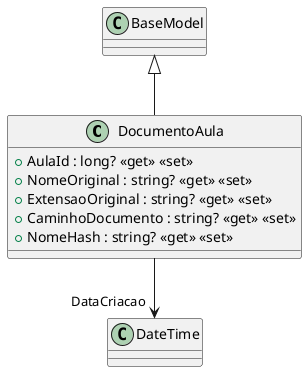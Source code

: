 @startuml
class DocumentoAula {
    + AulaId : long? <<get>> <<set>>
    + NomeOriginal : string? <<get>> <<set>>
    + ExtensaoOriginal : string? <<get>> <<set>>
    + CaminhoDocumento : string? <<get>> <<set>>
    + NomeHash : string? <<get>> <<set>>
}
BaseModel <|-- DocumentoAula
DocumentoAula --> "DataCriacao" DateTime
@enduml
